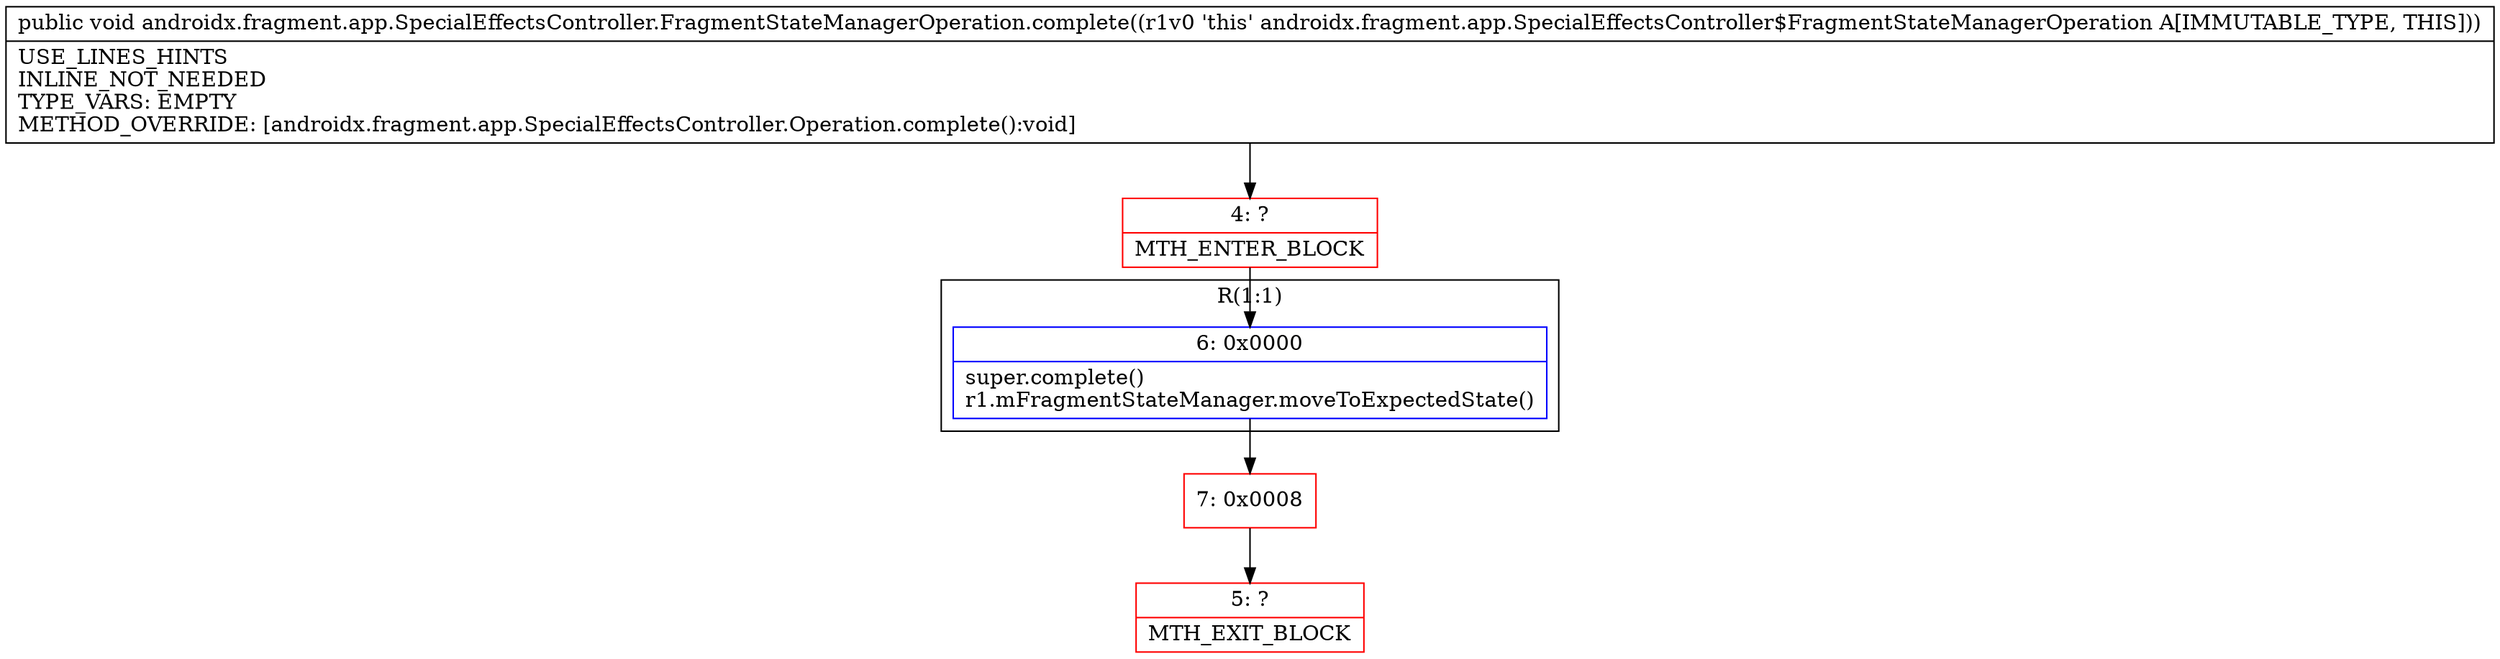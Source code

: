 digraph "CFG forandroidx.fragment.app.SpecialEffectsController.FragmentStateManagerOperation.complete()V" {
subgraph cluster_Region_266437735 {
label = "R(1:1)";
node [shape=record,color=blue];
Node_6 [shape=record,label="{6\:\ 0x0000|super.complete()\lr1.mFragmentStateManager.moveToExpectedState()\l}"];
}
Node_4 [shape=record,color=red,label="{4\:\ ?|MTH_ENTER_BLOCK\l}"];
Node_7 [shape=record,color=red,label="{7\:\ 0x0008}"];
Node_5 [shape=record,color=red,label="{5\:\ ?|MTH_EXIT_BLOCK\l}"];
MethodNode[shape=record,label="{public void androidx.fragment.app.SpecialEffectsController.FragmentStateManagerOperation.complete((r1v0 'this' androidx.fragment.app.SpecialEffectsController$FragmentStateManagerOperation A[IMMUTABLE_TYPE, THIS]))  | USE_LINES_HINTS\lINLINE_NOT_NEEDED\lTYPE_VARS: EMPTY\lMETHOD_OVERRIDE: [androidx.fragment.app.SpecialEffectsController.Operation.complete():void]\l}"];
MethodNode -> Node_4;Node_6 -> Node_7;
Node_4 -> Node_6;
Node_7 -> Node_5;
}

